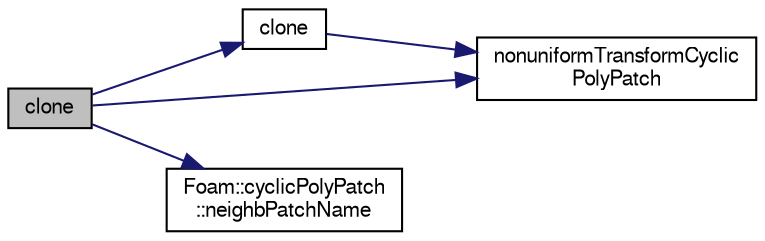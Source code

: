 digraph "clone"
{
  bgcolor="transparent";
  edge [fontname="FreeSans",fontsize="10",labelfontname="FreeSans",labelfontsize="10"];
  node [fontname="FreeSans",fontsize="10",shape=record];
  rankdir="LR";
  Node24 [label="clone",height=0.2,width=0.4,color="black", fillcolor="grey75", style="filled", fontcolor="black"];
  Node24 -> Node25 [color="midnightblue",fontsize="10",style="solid",fontname="FreeSans"];
  Node25 [label="clone",height=0.2,width=0.4,color="black",URL="$a27446.html#adbf8c0a436d777bd346c3ab2a4b087df",tooltip="Construct and return a clone, resetting the boundary mesh. "];
  Node25 -> Node26 [color="midnightblue",fontsize="10",style="solid",fontname="FreeSans"];
  Node26 [label="nonuniformTransformCyclic\lPolyPatch",height=0.2,width=0.4,color="black",URL="$a27446.html#a73efbeda432a41050ad16bd1064a7748",tooltip="Construct from components. "];
  Node24 -> Node27 [color="midnightblue",fontsize="10",style="solid",fontname="FreeSans"];
  Node27 [label="Foam::cyclicPolyPatch\l::neighbPatchName",height=0.2,width=0.4,color="black",URL="$a27434.html#a1ead4b5b090c3b93bd27d242080dce76",tooltip="Neighbour patch name. "];
  Node24 -> Node26 [color="midnightblue",fontsize="10",style="solid",fontname="FreeSans"];
}
